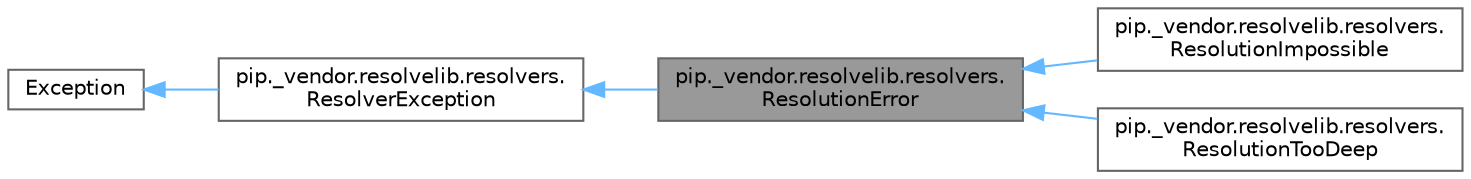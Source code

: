 digraph "pip._vendor.resolvelib.resolvers.ResolutionError"
{
 // LATEX_PDF_SIZE
  bgcolor="transparent";
  edge [fontname=Helvetica,fontsize=10,labelfontname=Helvetica,labelfontsize=10];
  node [fontname=Helvetica,fontsize=10,shape=box,height=0.2,width=0.4];
  rankdir="LR";
  Node1 [id="Node000001",label="pip._vendor.resolvelib.resolvers.\lResolutionError",height=0.2,width=0.4,color="gray40", fillcolor="grey60", style="filled", fontcolor="black",tooltip=" "];
  Node2 -> Node1 [id="edge1_Node000001_Node000002",dir="back",color="steelblue1",style="solid",tooltip=" "];
  Node2 [id="Node000002",label="pip._vendor.resolvelib.resolvers.\lResolverException",height=0.2,width=0.4,color="gray40", fillcolor="white", style="filled",URL="$classpip_1_1__vendor_1_1resolvelib_1_1resolvers_1_1_resolver_exception.html",tooltip=" "];
  Node3 -> Node2 [id="edge2_Node000002_Node000003",dir="back",color="steelblue1",style="solid",tooltip=" "];
  Node3 [id="Node000003",label="Exception",height=0.2,width=0.4,color="gray40", fillcolor="white", style="filled",tooltip=" "];
  Node1 -> Node4 [id="edge3_Node000001_Node000004",dir="back",color="steelblue1",style="solid",tooltip=" "];
  Node4 [id="Node000004",label="pip._vendor.resolvelib.resolvers.\lResolutionImpossible",height=0.2,width=0.4,color="gray40", fillcolor="white", style="filled",URL="$classpip_1_1__vendor_1_1resolvelib_1_1resolvers_1_1_resolution_impossible.html",tooltip=" "];
  Node1 -> Node5 [id="edge4_Node000001_Node000005",dir="back",color="steelblue1",style="solid",tooltip=" "];
  Node5 [id="Node000005",label="pip._vendor.resolvelib.resolvers.\lResolutionTooDeep",height=0.2,width=0.4,color="gray40", fillcolor="white", style="filled",URL="$classpip_1_1__vendor_1_1resolvelib_1_1resolvers_1_1_resolution_too_deep.html",tooltip=" "];
}
